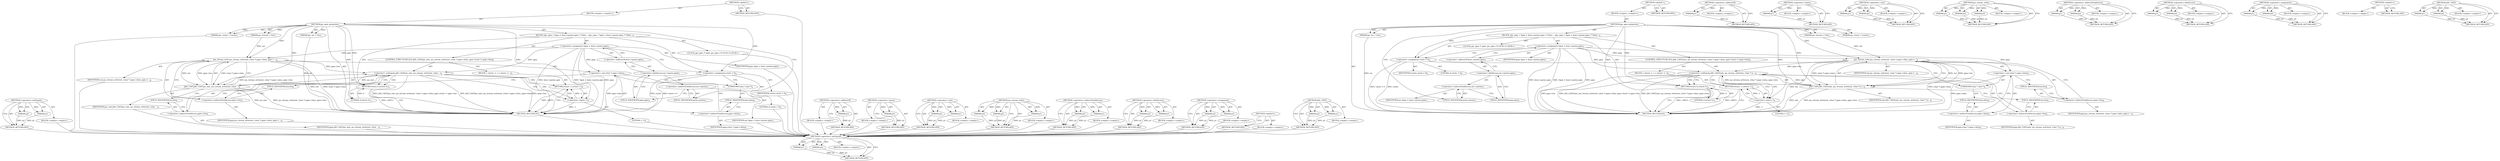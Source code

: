 digraph "JAS_CAST" {
vulnerable_92 [label=<(METHOD,&lt;operator&gt;.notEquals)>];
vulnerable_93 [label=<(PARAM,p1)>];
vulnerable_94 [label=<(PARAM,p2)>];
vulnerable_95 [label=<(BLOCK,&lt;empty&gt;,&lt;empty&gt;)>];
vulnerable_96 [label=<(METHOD_RETURN,ANY)>];
vulnerable_6 [label=<(METHOD,&lt;global&gt;)<SUB>1</SUB>>];
vulnerable_7 [label=<(BLOCK,&lt;empty&gt;,&lt;empty&gt;)<SUB>1</SUB>>];
vulnerable_8 [label=<(METHOD,jpc_ppm_putparms)<SUB>1</SUB>>];
vulnerable_9 [label=<(PARAM,jpc_ms_t *ms)<SUB>1</SUB>>];
vulnerable_10 [label=<(PARAM,jpc_cstate_t *cstate)<SUB>1</SUB>>];
vulnerable_11 [label=<(PARAM,jas_stream_t *out)<SUB>1</SUB>>];
vulnerable_12 [label=<(BLOCK,{
	jpc_ppm_t *ppm = &amp;ms-&gt;parms.ppm;

 	/* Elimi...,{
	jpc_ppm_t *ppm = &amp;ms-&gt;parms.ppm;

 	/* Elimi...)<SUB>2</SUB>>];
vulnerable_13 [label="<(LOCAL,jpc_ppm_t* ppm: jpc_ppm_t*)<SUB>3</SUB>>"];
vulnerable_14 [label=<(&lt;operator&gt;.assignment,*ppm = &amp;ms-&gt;parms.ppm)<SUB>3</SUB>>];
vulnerable_15 [label=<(IDENTIFIER,ppm,*ppm = &amp;ms-&gt;parms.ppm)<SUB>3</SUB>>];
vulnerable_16 [label=<(&lt;operator&gt;.addressOf,&amp;ms-&gt;parms.ppm)<SUB>3</SUB>>];
vulnerable_17 [label=<(&lt;operator&gt;.fieldAccess,ms-&gt;parms.ppm)<SUB>3</SUB>>];
vulnerable_18 [label=<(&lt;operator&gt;.indirectFieldAccess,ms-&gt;parms)<SUB>3</SUB>>];
vulnerable_19 [label=<(IDENTIFIER,ms,*ppm = &amp;ms-&gt;parms.ppm)<SUB>3</SUB>>];
vulnerable_20 [label=<(FIELD_IDENTIFIER,parms,parms)<SUB>3</SUB>>];
vulnerable_21 [label=<(FIELD_IDENTIFIER,ppm,ppm)<SUB>3</SUB>>];
vulnerable_22 [label=<(&lt;operator&gt;.assignment,cstate = 0)<SUB>6</SUB>>];
vulnerable_23 [label=<(IDENTIFIER,cstate,cstate = 0)<SUB>6</SUB>>];
vulnerable_24 [label=<(LITERAL,0,cstate = 0)<SUB>6</SUB>>];
vulnerable_25 [label=<(CONTROL_STRUCTURE,IF,if (JAS_CAST(uint, jas_stream_write(out, (char *) ppm-&gt;data, ppm-&gt;len)) != ppm-&gt;len))<SUB>8</SUB>>];
vulnerable_26 [label=<(&lt;operator&gt;.notEquals,JAS_CAST(uint, jas_stream_write(out, (char *) p...)<SUB>8</SUB>>];
vulnerable_27 [label=<(JAS_CAST,JAS_CAST(uint, jas_stream_write(out, (char *) p...)<SUB>8</SUB>>];
vulnerable_28 [label=<(IDENTIFIER,uint,JAS_CAST(uint, jas_stream_write(out, (char *) p...)<SUB>8</SUB>>];
vulnerable_29 [label=<(jas_stream_write,jas_stream_write(out, (char *) ppm-&gt;data, ppm-&gt;...)<SUB>8</SUB>>];
vulnerable_30 [label=<(IDENTIFIER,out,jas_stream_write(out, (char *) ppm-&gt;data, ppm-&gt;...)<SUB>8</SUB>>];
vulnerable_31 [label=<(&lt;operator&gt;.cast,(char *) ppm-&gt;data)<SUB>8</SUB>>];
vulnerable_32 [label=<(UNKNOWN,char *,char *)<SUB>8</SUB>>];
vulnerable_33 [label=<(&lt;operator&gt;.indirectFieldAccess,ppm-&gt;data)<SUB>8</SUB>>];
vulnerable_34 [label=<(IDENTIFIER,ppm,(char *) ppm-&gt;data)<SUB>8</SUB>>];
vulnerable_35 [label=<(FIELD_IDENTIFIER,data,data)<SUB>8</SUB>>];
vulnerable_36 [label=<(&lt;operator&gt;.indirectFieldAccess,ppm-&gt;len)<SUB>8</SUB>>];
vulnerable_37 [label=<(IDENTIFIER,ppm,jas_stream_write(out, (char *) ppm-&gt;data, ppm-&gt;...)<SUB>8</SUB>>];
vulnerable_38 [label=<(FIELD_IDENTIFIER,len,len)<SUB>8</SUB>>];
vulnerable_39 [label=<(&lt;operator&gt;.indirectFieldAccess,ppm-&gt;len)<SUB>8</SUB>>];
vulnerable_40 [label=<(IDENTIFIER,ppm,JAS_CAST(uint, jas_stream_write(out, (char *) p...)<SUB>8</SUB>>];
vulnerable_41 [label=<(FIELD_IDENTIFIER,len,len)<SUB>8</SUB>>];
vulnerable_42 [label=<(BLOCK,{
 		return -1;
 	},{
 		return -1;
 	})<SUB>8</SUB>>];
vulnerable_43 [label=<(RETURN,return -1;,return -1;)<SUB>9</SUB>>];
vulnerable_44 [label=<(&lt;operator&gt;.minus,-1)<SUB>9</SUB>>];
vulnerable_45 [label=<(LITERAL,1,-1)<SUB>9</SUB>>];
vulnerable_46 [label=<(RETURN,return 0;,return 0;)<SUB>11</SUB>>];
vulnerable_47 [label=<(LITERAL,0,return 0;)<SUB>11</SUB>>];
vulnerable_48 [label=<(METHOD_RETURN,int)<SUB>1</SUB>>];
vulnerable_50 [label=<(METHOD_RETURN,ANY)<SUB>1</SUB>>];
vulnerable_78 [label=<(METHOD,&lt;operator&gt;.addressOf)>];
vulnerable_79 [label=<(PARAM,p1)>];
vulnerable_80 [label=<(BLOCK,&lt;empty&gt;,&lt;empty&gt;)>];
vulnerable_81 [label=<(METHOD_RETURN,ANY)>];
vulnerable_113 [label=<(METHOD,&lt;operator&gt;.minus)>];
vulnerable_114 [label=<(PARAM,p1)>];
vulnerable_115 [label=<(BLOCK,&lt;empty&gt;,&lt;empty&gt;)>];
vulnerable_116 [label=<(METHOD_RETURN,ANY)>];
vulnerable_108 [label=<(METHOD,&lt;operator&gt;.cast)>];
vulnerable_109 [label=<(PARAM,p1)>];
vulnerable_110 [label=<(PARAM,p2)>];
vulnerable_111 [label=<(BLOCK,&lt;empty&gt;,&lt;empty&gt;)>];
vulnerable_112 [label=<(METHOD_RETURN,ANY)>];
vulnerable_102 [label=<(METHOD,jas_stream_write)>];
vulnerable_103 [label=<(PARAM,p1)>];
vulnerable_104 [label=<(PARAM,p2)>];
vulnerable_105 [label=<(PARAM,p3)>];
vulnerable_106 [label=<(BLOCK,&lt;empty&gt;,&lt;empty&gt;)>];
vulnerable_107 [label=<(METHOD_RETURN,ANY)>];
vulnerable_87 [label=<(METHOD,&lt;operator&gt;.indirectFieldAccess)>];
vulnerable_88 [label=<(PARAM,p1)>];
vulnerable_89 [label=<(PARAM,p2)>];
vulnerable_90 [label=<(BLOCK,&lt;empty&gt;,&lt;empty&gt;)>];
vulnerable_91 [label=<(METHOD_RETURN,ANY)>];
vulnerable_82 [label=<(METHOD,&lt;operator&gt;.fieldAccess)>];
vulnerable_83 [label=<(PARAM,p1)>];
vulnerable_84 [label=<(PARAM,p2)>];
vulnerable_85 [label=<(BLOCK,&lt;empty&gt;,&lt;empty&gt;)>];
vulnerable_86 [label=<(METHOD_RETURN,ANY)>];
vulnerable_73 [label=<(METHOD,&lt;operator&gt;.assignment)>];
vulnerable_74 [label=<(PARAM,p1)>];
vulnerable_75 [label=<(PARAM,p2)>];
vulnerable_76 [label=<(BLOCK,&lt;empty&gt;,&lt;empty&gt;)>];
vulnerable_77 [label=<(METHOD_RETURN,ANY)>];
vulnerable_67 [label=<(METHOD,&lt;global&gt;)<SUB>1</SUB>>];
vulnerable_68 [label=<(BLOCK,&lt;empty&gt;,&lt;empty&gt;)>];
vulnerable_69 [label=<(METHOD_RETURN,ANY)>];
vulnerable_97 [label=<(METHOD,JAS_CAST)>];
vulnerable_98 [label=<(PARAM,p1)>];
vulnerable_99 [label=<(PARAM,p2)>];
vulnerable_100 [label=<(BLOCK,&lt;empty&gt;,&lt;empty&gt;)>];
vulnerable_101 [label=<(METHOD_RETURN,ANY)>];
fixed_92 [label=<(METHOD,&lt;operator&gt;.notEquals)>];
fixed_93 [label=<(PARAM,p1)>];
fixed_94 [label=<(PARAM,p2)>];
fixed_95 [label=<(BLOCK,&lt;empty&gt;,&lt;empty&gt;)>];
fixed_96 [label=<(METHOD_RETURN,ANY)>];
fixed_6 [label=<(METHOD,&lt;global&gt;)<SUB>1</SUB>>];
fixed_7 [label=<(BLOCK,&lt;empty&gt;,&lt;empty&gt;)<SUB>1</SUB>>];
fixed_8 [label=<(METHOD,jpc_ppm_putparms)<SUB>1</SUB>>];
fixed_9 [label=<(PARAM,jpc_ms_t *ms)<SUB>1</SUB>>];
fixed_10 [label=<(PARAM,jpc_cstate_t *cstate)<SUB>1</SUB>>];
fixed_11 [label=<(PARAM,jas_stream_t *out)<SUB>1</SUB>>];
fixed_12 [label=<(BLOCK,{
	jpc_ppm_t *ppm = &amp;ms-&gt;parms.ppm;

 	/* Elimi...,{
	jpc_ppm_t *ppm = &amp;ms-&gt;parms.ppm;

 	/* Elimi...)<SUB>2</SUB>>];
fixed_13 [label="<(LOCAL,jpc_ppm_t* ppm: jpc_ppm_t*)<SUB>3</SUB>>"];
fixed_14 [label=<(&lt;operator&gt;.assignment,*ppm = &amp;ms-&gt;parms.ppm)<SUB>3</SUB>>];
fixed_15 [label=<(IDENTIFIER,ppm,*ppm = &amp;ms-&gt;parms.ppm)<SUB>3</SUB>>];
fixed_16 [label=<(&lt;operator&gt;.addressOf,&amp;ms-&gt;parms.ppm)<SUB>3</SUB>>];
fixed_17 [label=<(&lt;operator&gt;.fieldAccess,ms-&gt;parms.ppm)<SUB>3</SUB>>];
fixed_18 [label=<(&lt;operator&gt;.indirectFieldAccess,ms-&gt;parms)<SUB>3</SUB>>];
fixed_19 [label=<(IDENTIFIER,ms,*ppm = &amp;ms-&gt;parms.ppm)<SUB>3</SUB>>];
fixed_20 [label=<(FIELD_IDENTIFIER,parms,parms)<SUB>3</SUB>>];
fixed_21 [label=<(FIELD_IDENTIFIER,ppm,ppm)<SUB>3</SUB>>];
fixed_22 [label=<(&lt;operator&gt;.assignment,cstate = 0)<SUB>6</SUB>>];
fixed_23 [label=<(IDENTIFIER,cstate,cstate = 0)<SUB>6</SUB>>];
fixed_24 [label=<(LITERAL,0,cstate = 0)<SUB>6</SUB>>];
fixed_25 [label=<(CONTROL_STRUCTURE,IF,if (JAS_CAST(jas_uint, jas_stream_write(out, (char *) ppm-&gt;data, ppm-&gt;len)) != ppm-&gt;len))<SUB>8</SUB>>];
fixed_26 [label=<(&lt;operator&gt;.notEquals,JAS_CAST(jas_uint, jas_stream_write(out, (char ...)<SUB>8</SUB>>];
fixed_27 [label=<(JAS_CAST,JAS_CAST(jas_uint, jas_stream_write(out, (char ...)<SUB>8</SUB>>];
fixed_28 [label=<(IDENTIFIER,jas_uint,JAS_CAST(jas_uint, jas_stream_write(out, (char ...)<SUB>8</SUB>>];
fixed_29 [label=<(jas_stream_write,jas_stream_write(out, (char *) ppm-&gt;data, ppm-&gt;...)<SUB>8</SUB>>];
fixed_30 [label=<(IDENTIFIER,out,jas_stream_write(out, (char *) ppm-&gt;data, ppm-&gt;...)<SUB>8</SUB>>];
fixed_31 [label=<(&lt;operator&gt;.cast,(char *) ppm-&gt;data)<SUB>8</SUB>>];
fixed_32 [label=<(UNKNOWN,char *,char *)<SUB>8</SUB>>];
fixed_33 [label=<(&lt;operator&gt;.indirectFieldAccess,ppm-&gt;data)<SUB>8</SUB>>];
fixed_34 [label=<(IDENTIFIER,ppm,(char *) ppm-&gt;data)<SUB>8</SUB>>];
fixed_35 [label=<(FIELD_IDENTIFIER,data,data)<SUB>8</SUB>>];
fixed_36 [label=<(&lt;operator&gt;.indirectFieldAccess,ppm-&gt;len)<SUB>8</SUB>>];
fixed_37 [label=<(IDENTIFIER,ppm,jas_stream_write(out, (char *) ppm-&gt;data, ppm-&gt;...)<SUB>8</SUB>>];
fixed_38 [label=<(FIELD_IDENTIFIER,len,len)<SUB>8</SUB>>];
fixed_39 [label=<(&lt;operator&gt;.indirectFieldAccess,ppm-&gt;len)<SUB>8</SUB>>];
fixed_40 [label=<(IDENTIFIER,ppm,JAS_CAST(jas_uint, jas_stream_write(out, (char ...)<SUB>8</SUB>>];
fixed_41 [label=<(FIELD_IDENTIFIER,len,len)<SUB>8</SUB>>];
fixed_42 [label=<(BLOCK,{
 		return -1;
 	},{
 		return -1;
 	})<SUB>8</SUB>>];
fixed_43 [label=<(RETURN,return -1;,return -1;)<SUB>9</SUB>>];
fixed_44 [label=<(&lt;operator&gt;.minus,-1)<SUB>9</SUB>>];
fixed_45 [label=<(LITERAL,1,-1)<SUB>9</SUB>>];
fixed_46 [label=<(RETURN,return 0;,return 0;)<SUB>11</SUB>>];
fixed_47 [label=<(LITERAL,0,return 0;)<SUB>11</SUB>>];
fixed_48 [label=<(METHOD_RETURN,int)<SUB>1</SUB>>];
fixed_50 [label=<(METHOD_RETURN,ANY)<SUB>1</SUB>>];
fixed_78 [label=<(METHOD,&lt;operator&gt;.addressOf)>];
fixed_79 [label=<(PARAM,p1)>];
fixed_80 [label=<(BLOCK,&lt;empty&gt;,&lt;empty&gt;)>];
fixed_81 [label=<(METHOD_RETURN,ANY)>];
fixed_113 [label=<(METHOD,&lt;operator&gt;.minus)>];
fixed_114 [label=<(PARAM,p1)>];
fixed_115 [label=<(BLOCK,&lt;empty&gt;,&lt;empty&gt;)>];
fixed_116 [label=<(METHOD_RETURN,ANY)>];
fixed_108 [label=<(METHOD,&lt;operator&gt;.cast)>];
fixed_109 [label=<(PARAM,p1)>];
fixed_110 [label=<(PARAM,p2)>];
fixed_111 [label=<(BLOCK,&lt;empty&gt;,&lt;empty&gt;)>];
fixed_112 [label=<(METHOD_RETURN,ANY)>];
fixed_102 [label=<(METHOD,jas_stream_write)>];
fixed_103 [label=<(PARAM,p1)>];
fixed_104 [label=<(PARAM,p2)>];
fixed_105 [label=<(PARAM,p3)>];
fixed_106 [label=<(BLOCK,&lt;empty&gt;,&lt;empty&gt;)>];
fixed_107 [label=<(METHOD_RETURN,ANY)>];
fixed_87 [label=<(METHOD,&lt;operator&gt;.indirectFieldAccess)>];
fixed_88 [label=<(PARAM,p1)>];
fixed_89 [label=<(PARAM,p2)>];
fixed_90 [label=<(BLOCK,&lt;empty&gt;,&lt;empty&gt;)>];
fixed_91 [label=<(METHOD_RETURN,ANY)>];
fixed_82 [label=<(METHOD,&lt;operator&gt;.fieldAccess)>];
fixed_83 [label=<(PARAM,p1)>];
fixed_84 [label=<(PARAM,p2)>];
fixed_85 [label=<(BLOCK,&lt;empty&gt;,&lt;empty&gt;)>];
fixed_86 [label=<(METHOD_RETURN,ANY)>];
fixed_73 [label=<(METHOD,&lt;operator&gt;.assignment)>];
fixed_74 [label=<(PARAM,p1)>];
fixed_75 [label=<(PARAM,p2)>];
fixed_76 [label=<(BLOCK,&lt;empty&gt;,&lt;empty&gt;)>];
fixed_77 [label=<(METHOD_RETURN,ANY)>];
fixed_67 [label=<(METHOD,&lt;global&gt;)<SUB>1</SUB>>];
fixed_68 [label=<(BLOCK,&lt;empty&gt;,&lt;empty&gt;)>];
fixed_69 [label=<(METHOD_RETURN,ANY)>];
fixed_97 [label=<(METHOD,JAS_CAST)>];
fixed_98 [label=<(PARAM,p1)>];
fixed_99 [label=<(PARAM,p2)>];
fixed_100 [label=<(BLOCK,&lt;empty&gt;,&lt;empty&gt;)>];
fixed_101 [label=<(METHOD_RETURN,ANY)>];
vulnerable_92 -> vulnerable_93  [key=0, label="AST: "];
vulnerable_92 -> vulnerable_93  [key=1, label="DDG: "];
vulnerable_92 -> vulnerable_95  [key=0, label="AST: "];
vulnerable_92 -> vulnerable_94  [key=0, label="AST: "];
vulnerable_92 -> vulnerable_94  [key=1, label="DDG: "];
vulnerable_92 -> vulnerable_96  [key=0, label="AST: "];
vulnerable_92 -> vulnerable_96  [key=1, label="CFG: "];
vulnerable_93 -> vulnerable_96  [key=0, label="DDG: p1"];
vulnerable_94 -> vulnerable_96  [key=0, label="DDG: p2"];
vulnerable_6 -> vulnerable_7  [key=0, label="AST: "];
vulnerable_6 -> vulnerable_50  [key=0, label="AST: "];
vulnerable_6 -> vulnerable_50  [key=1, label="CFG: "];
vulnerable_7 -> vulnerable_8  [key=0, label="AST: "];
vulnerable_8 -> vulnerable_9  [key=0, label="AST: "];
vulnerable_8 -> vulnerable_9  [key=1, label="DDG: "];
vulnerable_8 -> vulnerable_10  [key=0, label="AST: "];
vulnerable_8 -> vulnerable_10  [key=1, label="DDG: "];
vulnerable_8 -> vulnerable_11  [key=0, label="AST: "];
vulnerable_8 -> vulnerable_11  [key=1, label="DDG: "];
vulnerable_8 -> vulnerable_12  [key=0, label="AST: "];
vulnerable_8 -> vulnerable_48  [key=0, label="AST: "];
vulnerable_8 -> vulnerable_20  [key=0, label="CFG: "];
vulnerable_8 -> vulnerable_22  [key=0, label="DDG: "];
vulnerable_8 -> vulnerable_46  [key=0, label="DDG: "];
vulnerable_8 -> vulnerable_47  [key=0, label="DDG: "];
vulnerable_8 -> vulnerable_27  [key=0, label="DDG: "];
vulnerable_8 -> vulnerable_29  [key=0, label="DDG: "];
vulnerable_8 -> vulnerable_44  [key=0, label="DDG: "];
vulnerable_9 -> vulnerable_48  [key=0, label="DDG: ms"];
vulnerable_11 -> vulnerable_29  [key=0, label="DDG: out"];
vulnerable_12 -> vulnerable_13  [key=0, label="AST: "];
vulnerable_12 -> vulnerable_14  [key=0, label="AST: "];
vulnerable_12 -> vulnerable_22  [key=0, label="AST: "];
vulnerable_12 -> vulnerable_25  [key=0, label="AST: "];
vulnerable_12 -> vulnerable_46  [key=0, label="AST: "];
vulnerable_14 -> vulnerable_15  [key=0, label="AST: "];
vulnerable_14 -> vulnerable_16  [key=0, label="AST: "];
vulnerable_14 -> vulnerable_22  [key=0, label="CFG: "];
vulnerable_14 -> vulnerable_48  [key=0, label="DDG: ppm"];
vulnerable_14 -> vulnerable_48  [key=1, label="DDG: &amp;ms-&gt;parms.ppm"];
vulnerable_14 -> vulnerable_48  [key=2, label="DDG: *ppm = &amp;ms-&gt;parms.ppm"];
vulnerable_14 -> vulnerable_26  [key=0, label="DDG: ppm"];
vulnerable_14 -> vulnerable_29  [key=0, label="DDG: ppm"];
vulnerable_14 -> vulnerable_31  [key=0, label="DDG: ppm"];
vulnerable_16 -> vulnerable_17  [key=0, label="AST: "];
vulnerable_16 -> vulnerable_14  [key=0, label="CFG: "];
vulnerable_17 -> vulnerable_18  [key=0, label="AST: "];
vulnerable_17 -> vulnerable_21  [key=0, label="AST: "];
vulnerable_17 -> vulnerable_16  [key=0, label="CFG: "];
vulnerable_18 -> vulnerable_19  [key=0, label="AST: "];
vulnerable_18 -> vulnerable_20  [key=0, label="AST: "];
vulnerable_18 -> vulnerable_21  [key=0, label="CFG: "];
vulnerable_20 -> vulnerable_18  [key=0, label="CFG: "];
vulnerable_21 -> vulnerable_17  [key=0, label="CFG: "];
vulnerable_22 -> vulnerable_23  [key=0, label="AST: "];
vulnerable_22 -> vulnerable_24  [key=0, label="AST: "];
vulnerable_22 -> vulnerable_32  [key=0, label="CFG: "];
vulnerable_22 -> vulnerable_48  [key=0, label="DDG: cstate"];
vulnerable_22 -> vulnerable_48  [key=1, label="DDG: cstate = 0"];
vulnerable_25 -> vulnerable_26  [key=0, label="AST: "];
vulnerable_25 -> vulnerable_42  [key=0, label="AST: "];
vulnerable_26 -> vulnerable_27  [key=0, label="AST: "];
vulnerable_26 -> vulnerable_39  [key=0, label="AST: "];
vulnerable_26 -> vulnerable_44  [key=0, label="CFG: "];
vulnerable_26 -> vulnerable_44  [key=1, label="CDG: "];
vulnerable_26 -> vulnerable_46  [key=0, label="CFG: "];
vulnerable_26 -> vulnerable_46  [key=1, label="CDG: "];
vulnerable_26 -> vulnerable_48  [key=0, label="DDG: JAS_CAST(uint, jas_stream_write(out, (char *) ppm-&gt;data, ppm-&gt;len))"];
vulnerable_26 -> vulnerable_48  [key=1, label="DDG: ppm-&gt;len"];
vulnerable_26 -> vulnerable_48  [key=2, label="DDG: JAS_CAST(uint, jas_stream_write(out, (char *) ppm-&gt;data, ppm-&gt;len)) != ppm-&gt;len"];
vulnerable_26 -> vulnerable_43  [key=0, label="CDG: "];
vulnerable_27 -> vulnerable_28  [key=0, label="AST: "];
vulnerable_27 -> vulnerable_29  [key=0, label="AST: "];
vulnerable_27 -> vulnerable_41  [key=0, label="CFG: "];
vulnerable_27 -> vulnerable_48  [key=0, label="DDG: jas_stream_write(out, (char *) ppm-&gt;data, ppm-&gt;len)"];
vulnerable_27 -> vulnerable_48  [key=1, label="DDG: uint"];
vulnerable_27 -> vulnerable_26  [key=0, label="DDG: uint"];
vulnerable_27 -> vulnerable_26  [key=1, label="DDG: jas_stream_write(out, (char *) ppm-&gt;data, ppm-&gt;len)"];
vulnerable_29 -> vulnerable_30  [key=0, label="AST: "];
vulnerable_29 -> vulnerable_31  [key=0, label="AST: "];
vulnerable_29 -> vulnerable_36  [key=0, label="AST: "];
vulnerable_29 -> vulnerable_27  [key=0, label="CFG: "];
vulnerable_29 -> vulnerable_27  [key=1, label="DDG: out"];
vulnerable_29 -> vulnerable_27  [key=2, label="DDG: (char *) ppm-&gt;data"];
vulnerable_29 -> vulnerable_27  [key=3, label="DDG: ppm-&gt;len"];
vulnerable_29 -> vulnerable_48  [key=0, label="DDG: out"];
vulnerable_29 -> vulnerable_48  [key=1, label="DDG: (char *) ppm-&gt;data"];
vulnerable_29 -> vulnerable_26  [key=0, label="DDG: ppm-&gt;len"];
vulnerable_31 -> vulnerable_32  [key=0, label="AST: "];
vulnerable_31 -> vulnerable_33  [key=0, label="AST: "];
vulnerable_31 -> vulnerable_38  [key=0, label="CFG: "];
vulnerable_31 -> vulnerable_48  [key=0, label="DDG: ppm-&gt;data"];
vulnerable_32 -> vulnerable_35  [key=0, label="CFG: "];
vulnerable_33 -> vulnerable_34  [key=0, label="AST: "];
vulnerable_33 -> vulnerable_35  [key=0, label="AST: "];
vulnerable_33 -> vulnerable_31  [key=0, label="CFG: "];
vulnerable_35 -> vulnerable_33  [key=0, label="CFG: "];
vulnerable_36 -> vulnerable_37  [key=0, label="AST: "];
vulnerable_36 -> vulnerable_38  [key=0, label="AST: "];
vulnerable_36 -> vulnerable_29  [key=0, label="CFG: "];
vulnerable_38 -> vulnerable_36  [key=0, label="CFG: "];
vulnerable_39 -> vulnerable_40  [key=0, label="AST: "];
vulnerable_39 -> vulnerable_41  [key=0, label="AST: "];
vulnerable_39 -> vulnerable_26  [key=0, label="CFG: "];
vulnerable_41 -> vulnerable_39  [key=0, label="CFG: "];
vulnerable_42 -> vulnerable_43  [key=0, label="AST: "];
vulnerable_43 -> vulnerable_44  [key=0, label="AST: "];
vulnerable_43 -> vulnerable_48  [key=0, label="CFG: "];
vulnerable_43 -> vulnerable_48  [key=1, label="DDG: &lt;RET&gt;"];
vulnerable_44 -> vulnerable_45  [key=0, label="AST: "];
vulnerable_44 -> vulnerable_43  [key=0, label="CFG: "];
vulnerable_44 -> vulnerable_43  [key=1, label="DDG: -1"];
vulnerable_44 -> vulnerable_48  [key=0, label="DDG: -1"];
vulnerable_46 -> vulnerable_47  [key=0, label="AST: "];
vulnerable_46 -> vulnerable_48  [key=0, label="CFG: "];
vulnerable_46 -> vulnerable_48  [key=1, label="DDG: &lt;RET&gt;"];
vulnerable_47 -> vulnerable_46  [key=0, label="DDG: 0"];
vulnerable_78 -> vulnerable_79  [key=0, label="AST: "];
vulnerable_78 -> vulnerable_79  [key=1, label="DDG: "];
vulnerable_78 -> vulnerable_80  [key=0, label="AST: "];
vulnerable_78 -> vulnerable_81  [key=0, label="AST: "];
vulnerable_78 -> vulnerable_81  [key=1, label="CFG: "];
vulnerable_79 -> vulnerable_81  [key=0, label="DDG: p1"];
vulnerable_113 -> vulnerable_114  [key=0, label="AST: "];
vulnerable_113 -> vulnerable_114  [key=1, label="DDG: "];
vulnerable_113 -> vulnerable_115  [key=0, label="AST: "];
vulnerable_113 -> vulnerable_116  [key=0, label="AST: "];
vulnerable_113 -> vulnerable_116  [key=1, label="CFG: "];
vulnerable_114 -> vulnerable_116  [key=0, label="DDG: p1"];
vulnerable_108 -> vulnerable_109  [key=0, label="AST: "];
vulnerable_108 -> vulnerable_109  [key=1, label="DDG: "];
vulnerable_108 -> vulnerable_111  [key=0, label="AST: "];
vulnerable_108 -> vulnerable_110  [key=0, label="AST: "];
vulnerable_108 -> vulnerable_110  [key=1, label="DDG: "];
vulnerable_108 -> vulnerable_112  [key=0, label="AST: "];
vulnerable_108 -> vulnerable_112  [key=1, label="CFG: "];
vulnerable_109 -> vulnerable_112  [key=0, label="DDG: p1"];
vulnerable_110 -> vulnerable_112  [key=0, label="DDG: p2"];
vulnerable_102 -> vulnerable_103  [key=0, label="AST: "];
vulnerable_102 -> vulnerable_103  [key=1, label="DDG: "];
vulnerable_102 -> vulnerable_106  [key=0, label="AST: "];
vulnerable_102 -> vulnerable_104  [key=0, label="AST: "];
vulnerable_102 -> vulnerable_104  [key=1, label="DDG: "];
vulnerable_102 -> vulnerable_107  [key=0, label="AST: "];
vulnerable_102 -> vulnerable_107  [key=1, label="CFG: "];
vulnerable_102 -> vulnerable_105  [key=0, label="AST: "];
vulnerable_102 -> vulnerable_105  [key=1, label="DDG: "];
vulnerable_103 -> vulnerable_107  [key=0, label="DDG: p1"];
vulnerable_104 -> vulnerable_107  [key=0, label="DDG: p2"];
vulnerable_105 -> vulnerable_107  [key=0, label="DDG: p3"];
vulnerable_87 -> vulnerable_88  [key=0, label="AST: "];
vulnerable_87 -> vulnerable_88  [key=1, label="DDG: "];
vulnerable_87 -> vulnerable_90  [key=0, label="AST: "];
vulnerable_87 -> vulnerable_89  [key=0, label="AST: "];
vulnerable_87 -> vulnerable_89  [key=1, label="DDG: "];
vulnerable_87 -> vulnerable_91  [key=0, label="AST: "];
vulnerable_87 -> vulnerable_91  [key=1, label="CFG: "];
vulnerable_88 -> vulnerable_91  [key=0, label="DDG: p1"];
vulnerable_89 -> vulnerable_91  [key=0, label="DDG: p2"];
vulnerable_82 -> vulnerable_83  [key=0, label="AST: "];
vulnerable_82 -> vulnerable_83  [key=1, label="DDG: "];
vulnerable_82 -> vulnerable_85  [key=0, label="AST: "];
vulnerable_82 -> vulnerable_84  [key=0, label="AST: "];
vulnerable_82 -> vulnerable_84  [key=1, label="DDG: "];
vulnerable_82 -> vulnerable_86  [key=0, label="AST: "];
vulnerable_82 -> vulnerable_86  [key=1, label="CFG: "];
vulnerable_83 -> vulnerable_86  [key=0, label="DDG: p1"];
vulnerable_84 -> vulnerable_86  [key=0, label="DDG: p2"];
vulnerable_73 -> vulnerable_74  [key=0, label="AST: "];
vulnerable_73 -> vulnerable_74  [key=1, label="DDG: "];
vulnerable_73 -> vulnerable_76  [key=0, label="AST: "];
vulnerable_73 -> vulnerable_75  [key=0, label="AST: "];
vulnerable_73 -> vulnerable_75  [key=1, label="DDG: "];
vulnerable_73 -> vulnerable_77  [key=0, label="AST: "];
vulnerable_73 -> vulnerable_77  [key=1, label="CFG: "];
vulnerable_74 -> vulnerable_77  [key=0, label="DDG: p1"];
vulnerable_75 -> vulnerable_77  [key=0, label="DDG: p2"];
vulnerable_67 -> vulnerable_68  [key=0, label="AST: "];
vulnerable_67 -> vulnerable_69  [key=0, label="AST: "];
vulnerable_67 -> vulnerable_69  [key=1, label="CFG: "];
vulnerable_97 -> vulnerable_98  [key=0, label="AST: "];
vulnerable_97 -> vulnerable_98  [key=1, label="DDG: "];
vulnerable_97 -> vulnerable_100  [key=0, label="AST: "];
vulnerable_97 -> vulnerable_99  [key=0, label="AST: "];
vulnerable_97 -> vulnerable_99  [key=1, label="DDG: "];
vulnerable_97 -> vulnerable_101  [key=0, label="AST: "];
vulnerable_97 -> vulnerable_101  [key=1, label="CFG: "];
vulnerable_98 -> vulnerable_101  [key=0, label="DDG: p1"];
vulnerable_99 -> vulnerable_101  [key=0, label="DDG: p2"];
fixed_92 -> fixed_93  [key=0, label="AST: "];
fixed_92 -> fixed_93  [key=1, label="DDG: "];
fixed_92 -> fixed_95  [key=0, label="AST: "];
fixed_92 -> fixed_94  [key=0, label="AST: "];
fixed_92 -> fixed_94  [key=1, label="DDG: "];
fixed_92 -> fixed_96  [key=0, label="AST: "];
fixed_92 -> fixed_96  [key=1, label="CFG: "];
fixed_93 -> fixed_96  [key=0, label="DDG: p1"];
fixed_94 -> fixed_96  [key=0, label="DDG: p2"];
fixed_95 -> vulnerable_92  [key=0];
fixed_96 -> vulnerable_92  [key=0];
fixed_6 -> fixed_7  [key=0, label="AST: "];
fixed_6 -> fixed_50  [key=0, label="AST: "];
fixed_6 -> fixed_50  [key=1, label="CFG: "];
fixed_7 -> fixed_8  [key=0, label="AST: "];
fixed_8 -> fixed_9  [key=0, label="AST: "];
fixed_8 -> fixed_9  [key=1, label="DDG: "];
fixed_8 -> fixed_10  [key=0, label="AST: "];
fixed_8 -> fixed_10  [key=1, label="DDG: "];
fixed_8 -> fixed_11  [key=0, label="AST: "];
fixed_8 -> fixed_11  [key=1, label="DDG: "];
fixed_8 -> fixed_12  [key=0, label="AST: "];
fixed_8 -> fixed_48  [key=0, label="AST: "];
fixed_8 -> fixed_20  [key=0, label="CFG: "];
fixed_8 -> fixed_22  [key=0, label="DDG: "];
fixed_8 -> fixed_46  [key=0, label="DDG: "];
fixed_8 -> fixed_47  [key=0, label="DDG: "];
fixed_8 -> fixed_27  [key=0, label="DDG: "];
fixed_8 -> fixed_29  [key=0, label="DDG: "];
fixed_8 -> fixed_44  [key=0, label="DDG: "];
fixed_9 -> fixed_48  [key=0, label="DDG: ms"];
fixed_10 -> vulnerable_92  [key=0];
fixed_11 -> fixed_29  [key=0, label="DDG: out"];
fixed_12 -> fixed_13  [key=0, label="AST: "];
fixed_12 -> fixed_14  [key=0, label="AST: "];
fixed_12 -> fixed_22  [key=0, label="AST: "];
fixed_12 -> fixed_25  [key=0, label="AST: "];
fixed_12 -> fixed_46  [key=0, label="AST: "];
fixed_13 -> vulnerable_92  [key=0];
fixed_14 -> fixed_15  [key=0, label="AST: "];
fixed_14 -> fixed_16  [key=0, label="AST: "];
fixed_14 -> fixed_22  [key=0, label="CFG: "];
fixed_14 -> fixed_48  [key=0, label="DDG: ppm"];
fixed_14 -> fixed_48  [key=1, label="DDG: &amp;ms-&gt;parms.ppm"];
fixed_14 -> fixed_48  [key=2, label="DDG: *ppm = &amp;ms-&gt;parms.ppm"];
fixed_14 -> fixed_26  [key=0, label="DDG: ppm"];
fixed_14 -> fixed_29  [key=0, label="DDG: ppm"];
fixed_14 -> fixed_31  [key=0, label="DDG: ppm"];
fixed_15 -> vulnerable_92  [key=0];
fixed_16 -> fixed_17  [key=0, label="AST: "];
fixed_16 -> fixed_14  [key=0, label="CFG: "];
fixed_17 -> fixed_18  [key=0, label="AST: "];
fixed_17 -> fixed_21  [key=0, label="AST: "];
fixed_17 -> fixed_16  [key=0, label="CFG: "];
fixed_18 -> fixed_19  [key=0, label="AST: "];
fixed_18 -> fixed_20  [key=0, label="AST: "];
fixed_18 -> fixed_21  [key=0, label="CFG: "];
fixed_19 -> vulnerable_92  [key=0];
fixed_20 -> fixed_18  [key=0, label="CFG: "];
fixed_21 -> fixed_17  [key=0, label="CFG: "];
fixed_22 -> fixed_23  [key=0, label="AST: "];
fixed_22 -> fixed_24  [key=0, label="AST: "];
fixed_22 -> fixed_32  [key=0, label="CFG: "];
fixed_22 -> fixed_48  [key=0, label="DDG: cstate"];
fixed_22 -> fixed_48  [key=1, label="DDG: cstate = 0"];
fixed_23 -> vulnerable_92  [key=0];
fixed_24 -> vulnerable_92  [key=0];
fixed_25 -> fixed_26  [key=0, label="AST: "];
fixed_25 -> fixed_42  [key=0, label="AST: "];
fixed_26 -> fixed_27  [key=0, label="AST: "];
fixed_26 -> fixed_39  [key=0, label="AST: "];
fixed_26 -> fixed_44  [key=0, label="CFG: "];
fixed_26 -> fixed_44  [key=1, label="CDG: "];
fixed_26 -> fixed_46  [key=0, label="CFG: "];
fixed_26 -> fixed_46  [key=1, label="CDG: "];
fixed_26 -> fixed_48  [key=0, label="DDG: JAS_CAST(jas_uint, jas_stream_write(out, (char *) ppm-&gt;data, ppm-&gt;len))"];
fixed_26 -> fixed_48  [key=1, label="DDG: ppm-&gt;len"];
fixed_26 -> fixed_48  [key=2, label="DDG: JAS_CAST(jas_uint, jas_stream_write(out, (char *) ppm-&gt;data, ppm-&gt;len)) != ppm-&gt;len"];
fixed_26 -> fixed_43  [key=0, label="CDG: "];
fixed_27 -> fixed_28  [key=0, label="AST: "];
fixed_27 -> fixed_29  [key=0, label="AST: "];
fixed_27 -> fixed_41  [key=0, label="CFG: "];
fixed_27 -> fixed_48  [key=0, label="DDG: jas_stream_write(out, (char *) ppm-&gt;data, ppm-&gt;len)"];
fixed_27 -> fixed_48  [key=1, label="DDG: jas_uint"];
fixed_27 -> fixed_26  [key=0, label="DDG: jas_uint"];
fixed_27 -> fixed_26  [key=1, label="DDG: jas_stream_write(out, (char *) ppm-&gt;data, ppm-&gt;len)"];
fixed_28 -> vulnerable_92  [key=0];
fixed_29 -> fixed_30  [key=0, label="AST: "];
fixed_29 -> fixed_31  [key=0, label="AST: "];
fixed_29 -> fixed_36  [key=0, label="AST: "];
fixed_29 -> fixed_27  [key=0, label="CFG: "];
fixed_29 -> fixed_27  [key=1, label="DDG: out"];
fixed_29 -> fixed_27  [key=2, label="DDG: (char *) ppm-&gt;data"];
fixed_29 -> fixed_27  [key=3, label="DDG: ppm-&gt;len"];
fixed_29 -> fixed_48  [key=0, label="DDG: out"];
fixed_29 -> fixed_48  [key=1, label="DDG: (char *) ppm-&gt;data"];
fixed_29 -> fixed_26  [key=0, label="DDG: ppm-&gt;len"];
fixed_30 -> vulnerable_92  [key=0];
fixed_31 -> fixed_32  [key=0, label="AST: "];
fixed_31 -> fixed_33  [key=0, label="AST: "];
fixed_31 -> fixed_38  [key=0, label="CFG: "];
fixed_31 -> fixed_48  [key=0, label="DDG: ppm-&gt;data"];
fixed_32 -> fixed_35  [key=0, label="CFG: "];
fixed_33 -> fixed_34  [key=0, label="AST: "];
fixed_33 -> fixed_35  [key=0, label="AST: "];
fixed_33 -> fixed_31  [key=0, label="CFG: "];
fixed_34 -> vulnerable_92  [key=0];
fixed_35 -> fixed_33  [key=0, label="CFG: "];
fixed_36 -> fixed_37  [key=0, label="AST: "];
fixed_36 -> fixed_38  [key=0, label="AST: "];
fixed_36 -> fixed_29  [key=0, label="CFG: "];
fixed_37 -> vulnerable_92  [key=0];
fixed_38 -> fixed_36  [key=0, label="CFG: "];
fixed_39 -> fixed_40  [key=0, label="AST: "];
fixed_39 -> fixed_41  [key=0, label="AST: "];
fixed_39 -> fixed_26  [key=0, label="CFG: "];
fixed_40 -> vulnerable_92  [key=0];
fixed_41 -> fixed_39  [key=0, label="CFG: "];
fixed_42 -> fixed_43  [key=0, label="AST: "];
fixed_43 -> fixed_44  [key=0, label="AST: "];
fixed_43 -> fixed_48  [key=0, label="CFG: "];
fixed_43 -> fixed_48  [key=1, label="DDG: &lt;RET&gt;"];
fixed_44 -> fixed_45  [key=0, label="AST: "];
fixed_44 -> fixed_43  [key=0, label="CFG: "];
fixed_44 -> fixed_43  [key=1, label="DDG: -1"];
fixed_44 -> fixed_48  [key=0, label="DDG: -1"];
fixed_45 -> vulnerable_92  [key=0];
fixed_46 -> fixed_47  [key=0, label="AST: "];
fixed_46 -> fixed_48  [key=0, label="CFG: "];
fixed_46 -> fixed_48  [key=1, label="DDG: &lt;RET&gt;"];
fixed_47 -> fixed_46  [key=0, label="DDG: 0"];
fixed_48 -> vulnerable_92  [key=0];
fixed_50 -> vulnerable_92  [key=0];
fixed_78 -> fixed_79  [key=0, label="AST: "];
fixed_78 -> fixed_79  [key=1, label="DDG: "];
fixed_78 -> fixed_80  [key=0, label="AST: "];
fixed_78 -> fixed_81  [key=0, label="AST: "];
fixed_78 -> fixed_81  [key=1, label="CFG: "];
fixed_79 -> fixed_81  [key=0, label="DDG: p1"];
fixed_80 -> vulnerable_92  [key=0];
fixed_81 -> vulnerable_92  [key=0];
fixed_113 -> fixed_114  [key=0, label="AST: "];
fixed_113 -> fixed_114  [key=1, label="DDG: "];
fixed_113 -> fixed_115  [key=0, label="AST: "];
fixed_113 -> fixed_116  [key=0, label="AST: "];
fixed_113 -> fixed_116  [key=1, label="CFG: "];
fixed_114 -> fixed_116  [key=0, label="DDG: p1"];
fixed_115 -> vulnerable_92  [key=0];
fixed_116 -> vulnerable_92  [key=0];
fixed_108 -> fixed_109  [key=0, label="AST: "];
fixed_108 -> fixed_109  [key=1, label="DDG: "];
fixed_108 -> fixed_111  [key=0, label="AST: "];
fixed_108 -> fixed_110  [key=0, label="AST: "];
fixed_108 -> fixed_110  [key=1, label="DDG: "];
fixed_108 -> fixed_112  [key=0, label="AST: "];
fixed_108 -> fixed_112  [key=1, label="CFG: "];
fixed_109 -> fixed_112  [key=0, label="DDG: p1"];
fixed_110 -> fixed_112  [key=0, label="DDG: p2"];
fixed_111 -> vulnerable_92  [key=0];
fixed_112 -> vulnerable_92  [key=0];
fixed_102 -> fixed_103  [key=0, label="AST: "];
fixed_102 -> fixed_103  [key=1, label="DDG: "];
fixed_102 -> fixed_106  [key=0, label="AST: "];
fixed_102 -> fixed_104  [key=0, label="AST: "];
fixed_102 -> fixed_104  [key=1, label="DDG: "];
fixed_102 -> fixed_107  [key=0, label="AST: "];
fixed_102 -> fixed_107  [key=1, label="CFG: "];
fixed_102 -> fixed_105  [key=0, label="AST: "];
fixed_102 -> fixed_105  [key=1, label="DDG: "];
fixed_103 -> fixed_107  [key=0, label="DDG: p1"];
fixed_104 -> fixed_107  [key=0, label="DDG: p2"];
fixed_105 -> fixed_107  [key=0, label="DDG: p3"];
fixed_106 -> vulnerable_92  [key=0];
fixed_107 -> vulnerable_92  [key=0];
fixed_87 -> fixed_88  [key=0, label="AST: "];
fixed_87 -> fixed_88  [key=1, label="DDG: "];
fixed_87 -> fixed_90  [key=0, label="AST: "];
fixed_87 -> fixed_89  [key=0, label="AST: "];
fixed_87 -> fixed_89  [key=1, label="DDG: "];
fixed_87 -> fixed_91  [key=0, label="AST: "];
fixed_87 -> fixed_91  [key=1, label="CFG: "];
fixed_88 -> fixed_91  [key=0, label="DDG: p1"];
fixed_89 -> fixed_91  [key=0, label="DDG: p2"];
fixed_90 -> vulnerable_92  [key=0];
fixed_91 -> vulnerable_92  [key=0];
fixed_82 -> fixed_83  [key=0, label="AST: "];
fixed_82 -> fixed_83  [key=1, label="DDG: "];
fixed_82 -> fixed_85  [key=0, label="AST: "];
fixed_82 -> fixed_84  [key=0, label="AST: "];
fixed_82 -> fixed_84  [key=1, label="DDG: "];
fixed_82 -> fixed_86  [key=0, label="AST: "];
fixed_82 -> fixed_86  [key=1, label="CFG: "];
fixed_83 -> fixed_86  [key=0, label="DDG: p1"];
fixed_84 -> fixed_86  [key=0, label="DDG: p2"];
fixed_85 -> vulnerable_92  [key=0];
fixed_86 -> vulnerable_92  [key=0];
fixed_73 -> fixed_74  [key=0, label="AST: "];
fixed_73 -> fixed_74  [key=1, label="DDG: "];
fixed_73 -> fixed_76  [key=0, label="AST: "];
fixed_73 -> fixed_75  [key=0, label="AST: "];
fixed_73 -> fixed_75  [key=1, label="DDG: "];
fixed_73 -> fixed_77  [key=0, label="AST: "];
fixed_73 -> fixed_77  [key=1, label="CFG: "];
fixed_74 -> fixed_77  [key=0, label="DDG: p1"];
fixed_75 -> fixed_77  [key=0, label="DDG: p2"];
fixed_76 -> vulnerable_92  [key=0];
fixed_77 -> vulnerable_92  [key=0];
fixed_67 -> fixed_68  [key=0, label="AST: "];
fixed_67 -> fixed_69  [key=0, label="AST: "];
fixed_67 -> fixed_69  [key=1, label="CFG: "];
fixed_68 -> vulnerable_92  [key=0];
fixed_69 -> vulnerable_92  [key=0];
fixed_97 -> fixed_98  [key=0, label="AST: "];
fixed_97 -> fixed_98  [key=1, label="DDG: "];
fixed_97 -> fixed_100  [key=0, label="AST: "];
fixed_97 -> fixed_99  [key=0, label="AST: "];
fixed_97 -> fixed_99  [key=1, label="DDG: "];
fixed_97 -> fixed_101  [key=0, label="AST: "];
fixed_97 -> fixed_101  [key=1, label="CFG: "];
fixed_98 -> fixed_101  [key=0, label="DDG: p1"];
fixed_99 -> fixed_101  [key=0, label="DDG: p2"];
fixed_100 -> vulnerable_92  [key=0];
fixed_101 -> vulnerable_92  [key=0];
}
